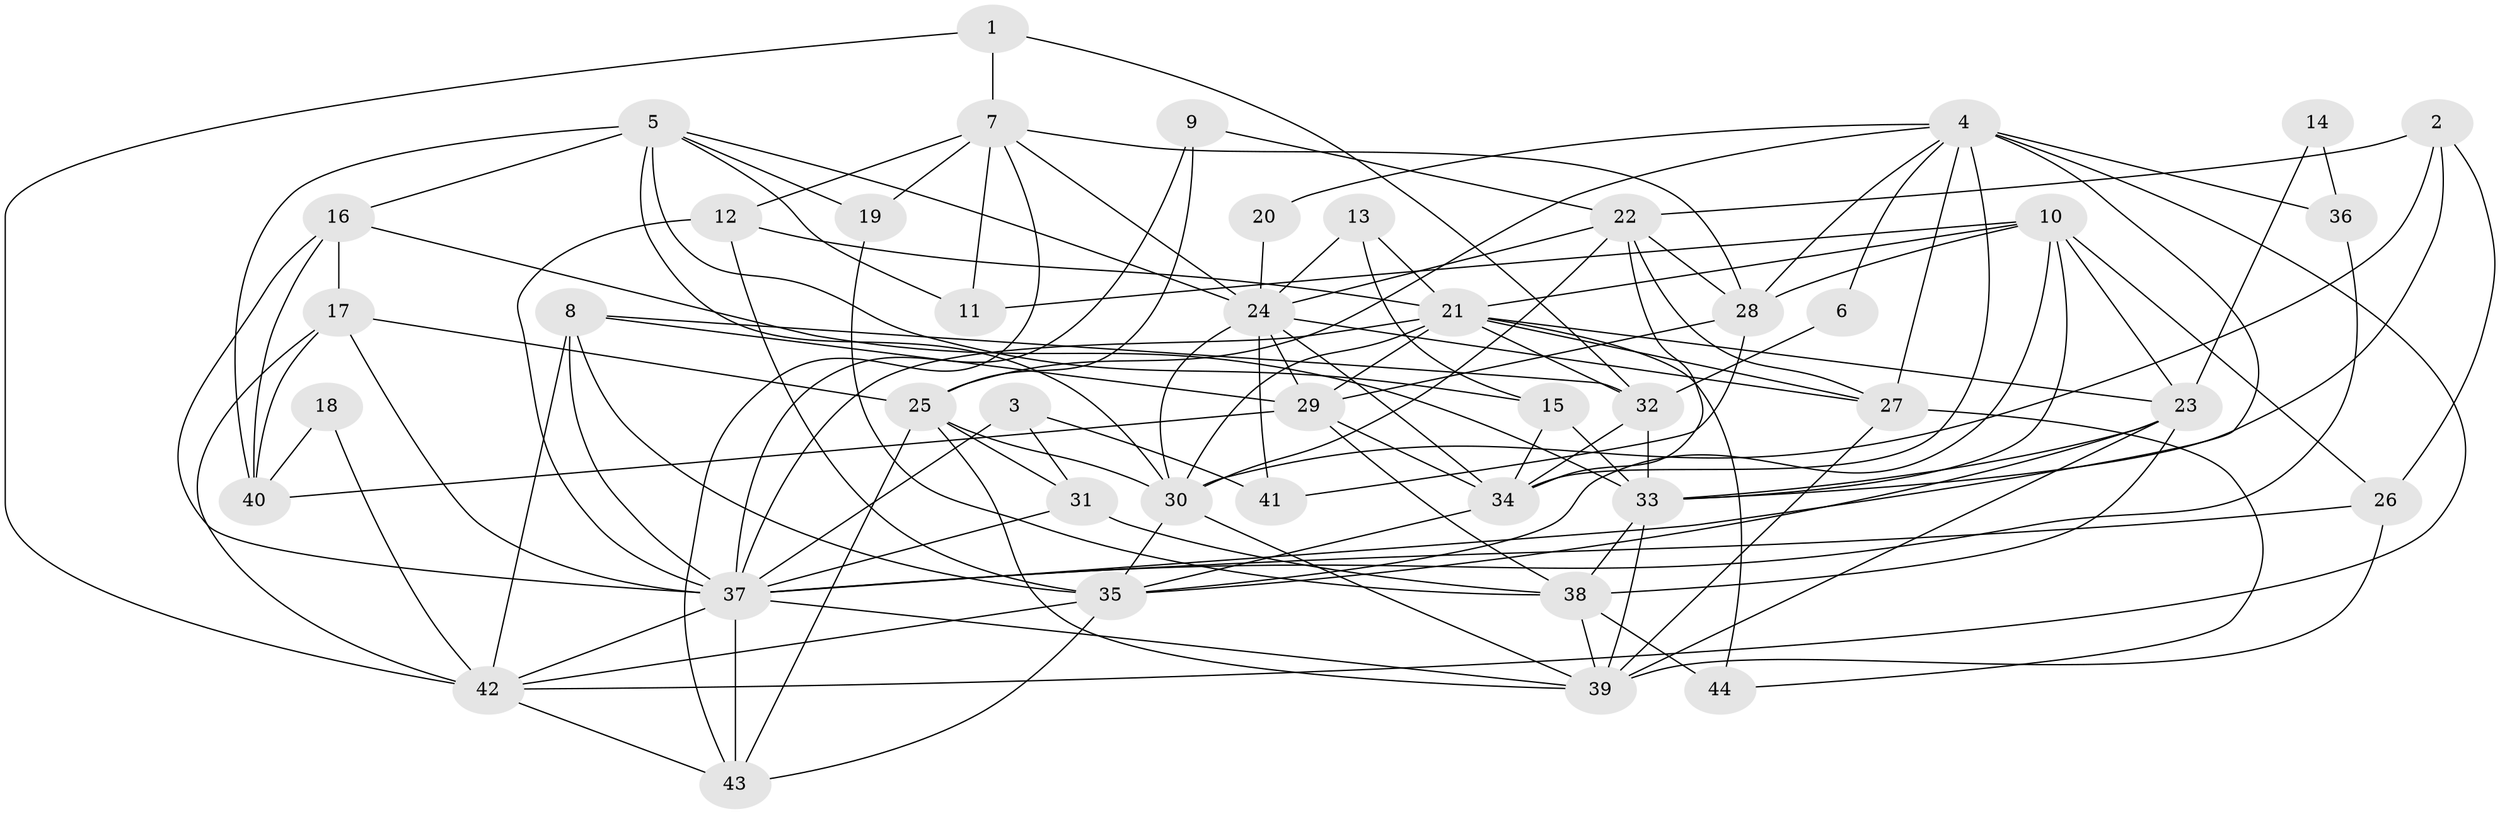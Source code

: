 // original degree distribution, {3: 0.38636363636363635, 8: 0.022727272727272728, 5: 0.125, 7: 0.045454545454545456, 4: 0.23863636363636365, 2: 0.09090909090909091, 6: 0.07954545454545454, 9: 0.011363636363636364}
// Generated by graph-tools (version 1.1) at 2025/26/03/09/25 03:26:14]
// undirected, 44 vertices, 122 edges
graph export_dot {
graph [start="1"]
  node [color=gray90,style=filled];
  1;
  2;
  3;
  4;
  5;
  6;
  7;
  8;
  9;
  10;
  11;
  12;
  13;
  14;
  15;
  16;
  17;
  18;
  19;
  20;
  21;
  22;
  23;
  24;
  25;
  26;
  27;
  28;
  29;
  30;
  31;
  32;
  33;
  34;
  35;
  36;
  37;
  38;
  39;
  40;
  41;
  42;
  43;
  44;
  1 -- 7 [weight=1.0];
  1 -- 32 [weight=1.0];
  1 -- 42 [weight=1.0];
  2 -- 22 [weight=1.0];
  2 -- 26 [weight=1.0];
  2 -- 30 [weight=1.0];
  2 -- 33 [weight=1.0];
  3 -- 31 [weight=2.0];
  3 -- 37 [weight=1.0];
  3 -- 41 [weight=1.0];
  4 -- 6 [weight=1.0];
  4 -- 20 [weight=1.0];
  4 -- 25 [weight=1.0];
  4 -- 27 [weight=1.0];
  4 -- 28 [weight=1.0];
  4 -- 34 [weight=1.0];
  4 -- 36 [weight=3.0];
  4 -- 37 [weight=1.0];
  4 -- 42 [weight=1.0];
  5 -- 11 [weight=1.0];
  5 -- 15 [weight=1.0];
  5 -- 16 [weight=1.0];
  5 -- 19 [weight=1.0];
  5 -- 24 [weight=1.0];
  5 -- 30 [weight=1.0];
  5 -- 40 [weight=1.0];
  6 -- 32 [weight=1.0];
  7 -- 11 [weight=1.0];
  7 -- 12 [weight=1.0];
  7 -- 19 [weight=1.0];
  7 -- 24 [weight=1.0];
  7 -- 28 [weight=1.0];
  7 -- 43 [weight=1.0];
  8 -- 29 [weight=2.0];
  8 -- 32 [weight=1.0];
  8 -- 35 [weight=1.0];
  8 -- 37 [weight=1.0];
  8 -- 42 [weight=1.0];
  9 -- 22 [weight=1.0];
  9 -- 25 [weight=1.0];
  9 -- 37 [weight=1.0];
  10 -- 11 [weight=1.0];
  10 -- 21 [weight=1.0];
  10 -- 23 [weight=2.0];
  10 -- 26 [weight=1.0];
  10 -- 28 [weight=1.0];
  10 -- 33 [weight=1.0];
  10 -- 35 [weight=1.0];
  12 -- 21 [weight=1.0];
  12 -- 35 [weight=1.0];
  12 -- 37 [weight=1.0];
  13 -- 15 [weight=1.0];
  13 -- 21 [weight=1.0];
  13 -- 24 [weight=1.0];
  14 -- 23 [weight=1.0];
  14 -- 36 [weight=1.0];
  15 -- 33 [weight=1.0];
  15 -- 34 [weight=1.0];
  16 -- 17 [weight=1.0];
  16 -- 33 [weight=1.0];
  16 -- 37 [weight=1.0];
  16 -- 40 [weight=1.0];
  17 -- 25 [weight=1.0];
  17 -- 37 [weight=1.0];
  17 -- 40 [weight=1.0];
  17 -- 42 [weight=1.0];
  18 -- 40 [weight=1.0];
  18 -- 42 [weight=1.0];
  19 -- 38 [weight=1.0];
  20 -- 24 [weight=1.0];
  21 -- 23 [weight=1.0];
  21 -- 27 [weight=1.0];
  21 -- 29 [weight=1.0];
  21 -- 30 [weight=1.0];
  21 -- 32 [weight=2.0];
  21 -- 37 [weight=1.0];
  21 -- 44 [weight=1.0];
  22 -- 24 [weight=1.0];
  22 -- 27 [weight=1.0];
  22 -- 28 [weight=1.0];
  22 -- 30 [weight=1.0];
  22 -- 34 [weight=1.0];
  23 -- 33 [weight=1.0];
  23 -- 35 [weight=1.0];
  23 -- 38 [weight=1.0];
  23 -- 39 [weight=1.0];
  24 -- 27 [weight=1.0];
  24 -- 29 [weight=1.0];
  24 -- 30 [weight=1.0];
  24 -- 34 [weight=1.0];
  24 -- 41 [weight=1.0];
  25 -- 30 [weight=1.0];
  25 -- 31 [weight=1.0];
  25 -- 39 [weight=1.0];
  25 -- 43 [weight=1.0];
  26 -- 37 [weight=1.0];
  26 -- 39 [weight=1.0];
  27 -- 39 [weight=1.0];
  27 -- 44 [weight=1.0];
  28 -- 29 [weight=1.0];
  28 -- 41 [weight=1.0];
  29 -- 34 [weight=1.0];
  29 -- 38 [weight=1.0];
  29 -- 40 [weight=1.0];
  30 -- 35 [weight=1.0];
  30 -- 39 [weight=1.0];
  31 -- 37 [weight=1.0];
  31 -- 38 [weight=1.0];
  32 -- 33 [weight=1.0];
  32 -- 34 [weight=1.0];
  33 -- 38 [weight=1.0];
  33 -- 39 [weight=1.0];
  34 -- 35 [weight=1.0];
  35 -- 42 [weight=1.0];
  35 -- 43 [weight=1.0];
  36 -- 37 [weight=2.0];
  37 -- 39 [weight=1.0];
  37 -- 42 [weight=1.0];
  37 -- 43 [weight=1.0];
  38 -- 39 [weight=1.0];
  38 -- 44 [weight=1.0];
  42 -- 43 [weight=1.0];
}
